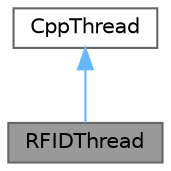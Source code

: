 digraph "RFIDThread"
{
 // LATEX_PDF_SIZE
  bgcolor="transparent";
  edge [fontname=Helvetica,fontsize=10,labelfontname=Helvetica,labelfontsize=10];
  node [fontname=Helvetica,fontsize=10,shape=box,height=0.2,width=0.4];
  Node1 [label="RFIDThread",height=0.2,width=0.4,color="gray40", fillcolor="grey60", style="filled", fontcolor="black",tooltip="Rfid Thread to manage rfid detection functionality."];
  Node2 -> Node1 [dir="back",color="steelblue1",style="solid"];
  Node2 [label="CppThread",height=0.2,width=0.4,color="gray40", fillcolor="white", style="filled",URL="$class_cpp_thread.html",tooltip=" "];
}
